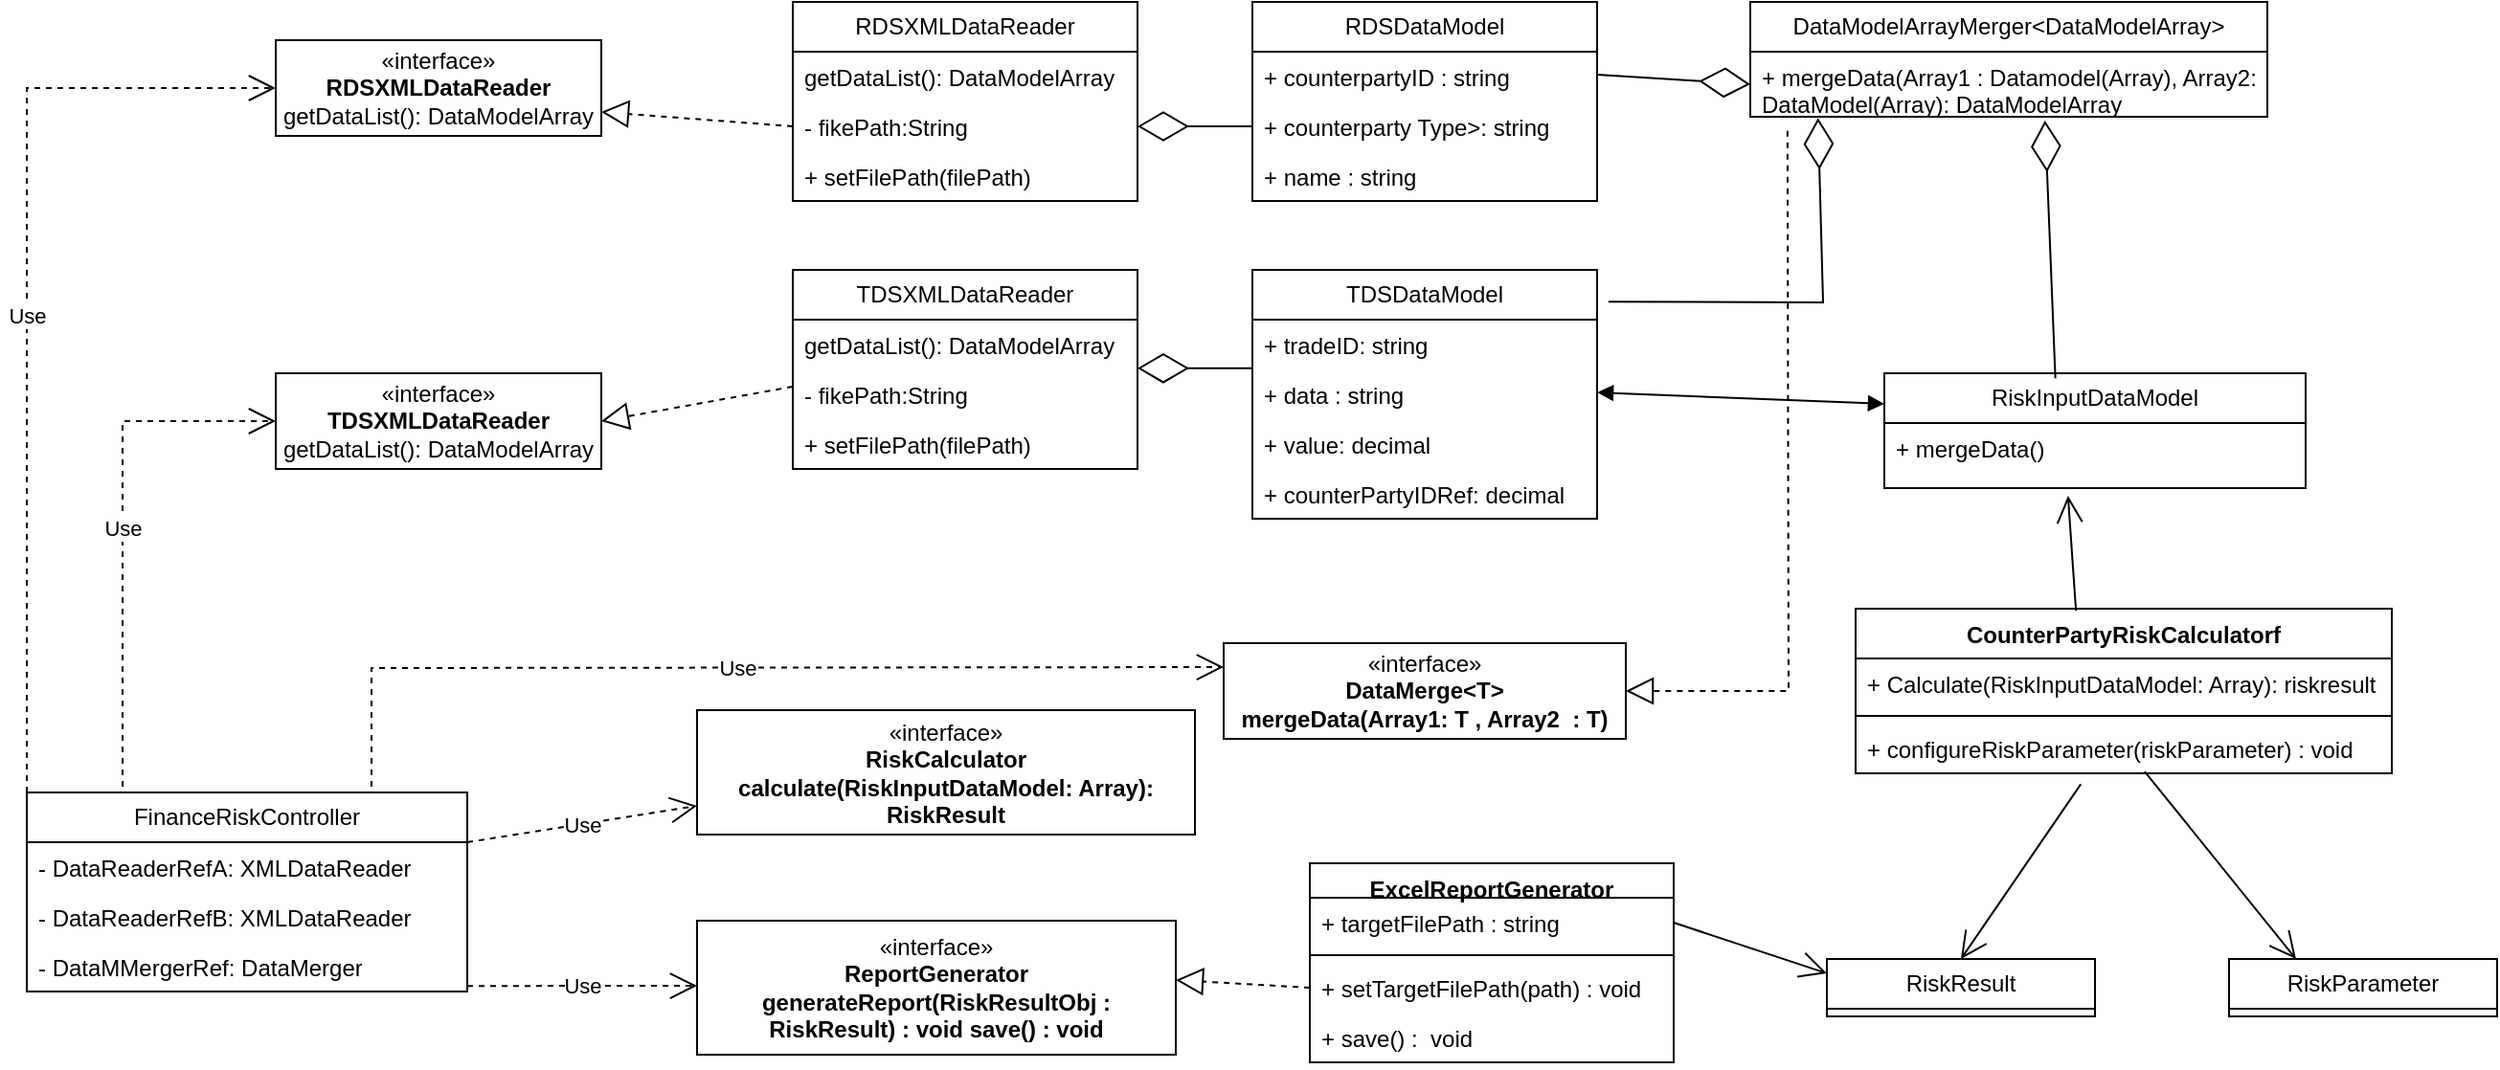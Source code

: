 <mxfile version="22.1.18" type="device">
  <diagram name="Page-1" id="-C8dvAMYWHzZJPdQv_td">
    <mxGraphModel dx="2715" dy="849" grid="1" gridSize="10" guides="1" tooltips="1" connect="1" arrows="1" fold="1" page="1" pageScale="1" pageWidth="850" pageHeight="1100" math="0" shadow="0">
      <root>
        <mxCell id="0" />
        <mxCell id="1" parent="0" />
        <mxCell id="hZjlSxXtdL9fzVWeHe0n-1" value="RDSXMLDataReader" style="swimlane;fontStyle=0;childLayout=stackLayout;horizontal=1;startSize=26;fillColor=none;horizontalStack=0;resizeParent=1;resizeParentMax=0;resizeLast=0;collapsible=1;marginBottom=0;whiteSpace=wrap;html=1;" parent="1" vertex="1">
          <mxGeometry x="350" y="190" width="180" height="104" as="geometry" />
        </mxCell>
        <mxCell id="hZjlSxXtdL9fzVWeHe0n-2" value="getDataList(): DataModelArray" style="text;strokeColor=none;fillColor=none;align=left;verticalAlign=top;spacingLeft=4;spacingRight=4;overflow=hidden;rotatable=0;points=[[0,0.5],[1,0.5]];portConstraint=eastwest;whiteSpace=wrap;html=1;" parent="hZjlSxXtdL9fzVWeHe0n-1" vertex="1">
          <mxGeometry y="26" width="180" height="26" as="geometry" />
        </mxCell>
        <mxCell id="hZjlSxXtdL9fzVWeHe0n-3" value="- fikePath:String" style="text;strokeColor=none;fillColor=none;align=left;verticalAlign=top;spacingLeft=4;spacingRight=4;overflow=hidden;rotatable=0;points=[[0,0.5],[1,0.5]];portConstraint=eastwest;whiteSpace=wrap;html=1;" parent="hZjlSxXtdL9fzVWeHe0n-1" vertex="1">
          <mxGeometry y="52" width="180" height="26" as="geometry" />
        </mxCell>
        <mxCell id="hZjlSxXtdL9fzVWeHe0n-4" value="+ setFilePath(filePath)" style="text;strokeColor=none;fillColor=none;align=left;verticalAlign=top;spacingLeft=4;spacingRight=4;overflow=hidden;rotatable=0;points=[[0,0.5],[1,0.5]];portConstraint=eastwest;whiteSpace=wrap;html=1;" parent="hZjlSxXtdL9fzVWeHe0n-1" vertex="1">
          <mxGeometry y="78" width="180" height="26" as="geometry" />
        </mxCell>
        <mxCell id="hZjlSxXtdL9fzVWeHe0n-5" value="TDSXMLDataReader" style="swimlane;fontStyle=0;childLayout=stackLayout;horizontal=1;startSize=26;fillColor=none;horizontalStack=0;resizeParent=1;resizeParentMax=0;resizeLast=0;collapsible=1;marginBottom=0;whiteSpace=wrap;html=1;" parent="1" vertex="1">
          <mxGeometry x="350" y="330" width="180" height="104" as="geometry" />
        </mxCell>
        <mxCell id="hZjlSxXtdL9fzVWeHe0n-6" value="getDataList(): DataModelArray" style="text;strokeColor=none;fillColor=none;align=left;verticalAlign=top;spacingLeft=4;spacingRight=4;overflow=hidden;rotatable=0;points=[[0,0.5],[1,0.5]];portConstraint=eastwest;whiteSpace=wrap;html=1;" parent="hZjlSxXtdL9fzVWeHe0n-5" vertex="1">
          <mxGeometry y="26" width="180" height="26" as="geometry" />
        </mxCell>
        <mxCell id="hZjlSxXtdL9fzVWeHe0n-7" value="- fikePath:String" style="text;strokeColor=none;fillColor=none;align=left;verticalAlign=top;spacingLeft=4;spacingRight=4;overflow=hidden;rotatable=0;points=[[0,0.5],[1,0.5]];portConstraint=eastwest;whiteSpace=wrap;html=1;" parent="hZjlSxXtdL9fzVWeHe0n-5" vertex="1">
          <mxGeometry y="52" width="180" height="26" as="geometry" />
        </mxCell>
        <mxCell id="hZjlSxXtdL9fzVWeHe0n-8" value="+ setFilePath(filePath)" style="text;strokeColor=none;fillColor=none;align=left;verticalAlign=top;spacingLeft=4;spacingRight=4;overflow=hidden;rotatable=0;points=[[0,0.5],[1,0.5]];portConstraint=eastwest;whiteSpace=wrap;html=1;" parent="hZjlSxXtdL9fzVWeHe0n-5" vertex="1">
          <mxGeometry y="78" width="180" height="26" as="geometry" />
        </mxCell>
        <mxCell id="hZjlSxXtdL9fzVWeHe0n-9" value="RDSDataModel" style="swimlane;fontStyle=0;childLayout=stackLayout;horizontal=1;startSize=26;fillColor=none;horizontalStack=0;resizeParent=1;resizeParentMax=0;resizeLast=0;collapsible=1;marginBottom=0;whiteSpace=wrap;html=1;" parent="1" vertex="1">
          <mxGeometry x="590" y="190" width="180" height="104" as="geometry" />
        </mxCell>
        <mxCell id="hZjlSxXtdL9fzVWeHe0n-10" value="+ counterpartyID : string" style="text;strokeColor=none;fillColor=none;align=left;verticalAlign=top;spacingLeft=4;spacingRight=4;overflow=hidden;rotatable=0;points=[[0,0.5],[1,0.5]];portConstraint=eastwest;whiteSpace=wrap;html=1;" parent="hZjlSxXtdL9fzVWeHe0n-9" vertex="1">
          <mxGeometry y="26" width="180" height="26" as="geometry" />
        </mxCell>
        <mxCell id="hZjlSxXtdL9fzVWeHe0n-11" value="+ counterparty Type&amp;gt;: string" style="text;strokeColor=none;fillColor=none;align=left;verticalAlign=top;spacingLeft=4;spacingRight=4;overflow=hidden;rotatable=0;points=[[0,0.5],[1,0.5]];portConstraint=eastwest;whiteSpace=wrap;html=1;" parent="hZjlSxXtdL9fzVWeHe0n-9" vertex="1">
          <mxGeometry y="52" width="180" height="26" as="geometry" />
        </mxCell>
        <mxCell id="hZjlSxXtdL9fzVWeHe0n-12" value="+ name : string" style="text;strokeColor=none;fillColor=none;align=left;verticalAlign=top;spacingLeft=4;spacingRight=4;overflow=hidden;rotatable=0;points=[[0,0.5],[1,0.5]];portConstraint=eastwest;whiteSpace=wrap;html=1;" parent="hZjlSxXtdL9fzVWeHe0n-9" vertex="1">
          <mxGeometry y="78" width="180" height="26" as="geometry" />
        </mxCell>
        <mxCell id="hZjlSxXtdL9fzVWeHe0n-13" value="TDSDataModel" style="swimlane;fontStyle=0;childLayout=stackLayout;horizontal=1;startSize=26;fillColor=none;horizontalStack=0;resizeParent=1;resizeParentMax=0;resizeLast=0;collapsible=1;marginBottom=0;whiteSpace=wrap;html=1;" parent="1" vertex="1">
          <mxGeometry x="590" y="330" width="180" height="130" as="geometry" />
        </mxCell>
        <mxCell id="hZjlSxXtdL9fzVWeHe0n-14" value="+ tradeID: string" style="text;strokeColor=none;fillColor=none;align=left;verticalAlign=top;spacingLeft=4;spacingRight=4;overflow=hidden;rotatable=0;points=[[0,0.5],[1,0.5]];portConstraint=eastwest;whiteSpace=wrap;html=1;" parent="hZjlSxXtdL9fzVWeHe0n-13" vertex="1">
          <mxGeometry y="26" width="180" height="26" as="geometry" />
        </mxCell>
        <mxCell id="hZjlSxXtdL9fzVWeHe0n-15" value="+ data : string" style="text;strokeColor=none;fillColor=none;align=left;verticalAlign=top;spacingLeft=4;spacingRight=4;overflow=hidden;rotatable=0;points=[[0,0.5],[1,0.5]];portConstraint=eastwest;whiteSpace=wrap;html=1;" parent="hZjlSxXtdL9fzVWeHe0n-13" vertex="1">
          <mxGeometry y="52" width="180" height="26" as="geometry" />
        </mxCell>
        <mxCell id="hZjlSxXtdL9fzVWeHe0n-16" value="+ value: decimal" style="text;strokeColor=none;fillColor=none;align=left;verticalAlign=top;spacingLeft=4;spacingRight=4;overflow=hidden;rotatable=0;points=[[0,0.5],[1,0.5]];portConstraint=eastwest;whiteSpace=wrap;html=1;" parent="hZjlSxXtdL9fzVWeHe0n-13" vertex="1">
          <mxGeometry y="78" width="180" height="26" as="geometry" />
        </mxCell>
        <mxCell id="hZjlSxXtdL9fzVWeHe0n-17" value="+ counterPartyIDRef: decimal" style="text;strokeColor=none;fillColor=none;align=left;verticalAlign=top;spacingLeft=4;spacingRight=4;overflow=hidden;rotatable=0;points=[[0,0.5],[1,0.5]];portConstraint=eastwest;whiteSpace=wrap;html=1;" parent="hZjlSxXtdL9fzVWeHe0n-13" vertex="1">
          <mxGeometry y="104" width="180" height="26" as="geometry" />
        </mxCell>
        <mxCell id="hZjlSxXtdL9fzVWeHe0n-18" value="DataModelArrayMerger&amp;lt;DataModelArray&amp;gt;" style="swimlane;fontStyle=0;childLayout=stackLayout;horizontal=1;startSize=26;fillColor=none;horizontalStack=0;resizeParent=1;resizeParentMax=0;resizeLast=0;collapsible=1;marginBottom=0;whiteSpace=wrap;html=1;" parent="1" vertex="1">
          <mxGeometry x="850" y="190" width="270" height="60" as="geometry" />
        </mxCell>
        <mxCell id="Agr9dnHDOEmXSUesJiSA-15" value="" style="endArrow=diamondThin;endFill=0;endSize=24;html=1;rounded=0;entryX=0;entryY=0.5;entryDx=0;entryDy=0;" edge="1" parent="hZjlSxXtdL9fzVWeHe0n-18" target="hZjlSxXtdL9fzVWeHe0n-19">
          <mxGeometry width="160" relative="1" as="geometry">
            <mxPoint x="-80" y="38" as="sourcePoint" />
            <mxPoint x="10" y="38" as="targetPoint" />
          </mxGeometry>
        </mxCell>
        <mxCell id="hZjlSxXtdL9fzVWeHe0n-19" value="+ mergeData(Array1 : Datamodel(Array), Array2: DataModel(Array): DataModelArray" style="text;strokeColor=none;fillColor=none;align=left;verticalAlign=top;spacingLeft=4;spacingRight=4;overflow=hidden;rotatable=0;points=[[0,0.5],[1,0.5]];portConstraint=eastwest;whiteSpace=wrap;html=1;" parent="hZjlSxXtdL9fzVWeHe0n-18" vertex="1">
          <mxGeometry y="26" width="270" height="34" as="geometry" />
        </mxCell>
        <mxCell id="hZjlSxXtdL9fzVWeHe0n-22" value="RiskInputDataModel" style="swimlane;fontStyle=0;childLayout=stackLayout;horizontal=1;startSize=26;fillColor=none;horizontalStack=0;resizeParent=1;resizeParentMax=0;resizeLast=0;collapsible=1;marginBottom=0;whiteSpace=wrap;html=1;" parent="1" vertex="1">
          <mxGeometry x="920" y="384" width="220" height="60" as="geometry" />
        </mxCell>
        <mxCell id="hZjlSxXtdL9fzVWeHe0n-23" value="+ mergeData()" style="text;strokeColor=none;fillColor=none;align=left;verticalAlign=top;spacingLeft=4;spacingRight=4;overflow=hidden;rotatable=0;points=[[0,0.5],[1,0.5]];portConstraint=eastwest;whiteSpace=wrap;html=1;" parent="hZjlSxXtdL9fzVWeHe0n-22" vertex="1">
          <mxGeometry y="26" width="220" height="34" as="geometry" />
        </mxCell>
        <mxCell id="hZjlSxXtdL9fzVWeHe0n-24" value="CounterPartyRiskCalculatorf" style="swimlane;fontStyle=1;align=center;verticalAlign=top;childLayout=stackLayout;horizontal=1;startSize=26;horizontalStack=0;resizeParent=1;resizeParentMax=0;resizeLast=0;collapsible=1;marginBottom=0;whiteSpace=wrap;html=1;" parent="1" vertex="1">
          <mxGeometry x="905" y="507" width="280" height="86" as="geometry" />
        </mxCell>
        <mxCell id="hZjlSxXtdL9fzVWeHe0n-25" value="+ Calculate(RiskInputDataModel: Array): riskresult" style="text;strokeColor=none;fillColor=none;align=left;verticalAlign=top;spacingLeft=4;spacingRight=4;overflow=hidden;rotatable=0;points=[[0,0.5],[1,0.5]];portConstraint=eastwest;whiteSpace=wrap;html=1;" parent="hZjlSxXtdL9fzVWeHe0n-24" vertex="1">
          <mxGeometry y="26" width="280" height="26" as="geometry" />
        </mxCell>
        <mxCell id="hZjlSxXtdL9fzVWeHe0n-26" value="" style="line;strokeWidth=1;fillColor=none;align=left;verticalAlign=middle;spacingTop=-1;spacingLeft=3;spacingRight=3;rotatable=0;labelPosition=right;points=[];portConstraint=eastwest;strokeColor=inherit;" parent="hZjlSxXtdL9fzVWeHe0n-24" vertex="1">
          <mxGeometry y="52" width="280" height="8" as="geometry" />
        </mxCell>
        <mxCell id="hZjlSxXtdL9fzVWeHe0n-27" value="+ configureRiskParameter(riskParameter) : void" style="text;strokeColor=none;fillColor=none;align=left;verticalAlign=top;spacingLeft=4;spacingRight=4;overflow=hidden;rotatable=0;points=[[0,0.5],[1,0.5]];portConstraint=eastwest;whiteSpace=wrap;html=1;" parent="hZjlSxXtdL9fzVWeHe0n-24" vertex="1">
          <mxGeometry y="60" width="280" height="26" as="geometry" />
        </mxCell>
        <mxCell id="hZjlSxXtdL9fzVWeHe0n-28" value="RiskResult" style="swimlane;fontStyle=0;childLayout=stackLayout;horizontal=1;startSize=26;fillColor=none;horizontalStack=0;resizeParent=1;resizeParentMax=0;resizeLast=0;collapsible=1;marginBottom=0;whiteSpace=wrap;html=1;" parent="1" vertex="1">
          <mxGeometry x="890" y="690" width="140" height="30" as="geometry" />
        </mxCell>
        <mxCell id="hZjlSxXtdL9fzVWeHe0n-32" value="RiskParameter" style="swimlane;fontStyle=0;childLayout=stackLayout;horizontal=1;startSize=26;fillColor=none;horizontalStack=0;resizeParent=1;resizeParentMax=0;resizeLast=0;collapsible=1;marginBottom=0;whiteSpace=wrap;html=1;" parent="1" vertex="1">
          <mxGeometry x="1100" y="690" width="140" height="30" as="geometry" />
        </mxCell>
        <mxCell id="hZjlSxXtdL9fzVWeHe0n-33" value="ExcelReportGenerator" style="swimlane;fontStyle=1;align=center;verticalAlign=top;childLayout=stackLayout;horizontal=1;startSize=18;horizontalStack=0;resizeParent=1;resizeParentMax=0;resizeLast=0;collapsible=1;marginBottom=0;whiteSpace=wrap;html=1;" parent="1" vertex="1">
          <mxGeometry x="620" y="640" width="190" height="104" as="geometry" />
        </mxCell>
        <mxCell id="hZjlSxXtdL9fzVWeHe0n-34" value="+ targetFilePath : string" style="text;strokeColor=none;fillColor=none;align=left;verticalAlign=top;spacingLeft=4;spacingRight=4;overflow=hidden;rotatable=0;points=[[0,0.5],[1,0.5]];portConstraint=eastwest;whiteSpace=wrap;html=1;" parent="hZjlSxXtdL9fzVWeHe0n-33" vertex="1">
          <mxGeometry y="18" width="190" height="26" as="geometry" />
        </mxCell>
        <mxCell id="hZjlSxXtdL9fzVWeHe0n-35" value="" style="line;strokeWidth=1;fillColor=none;align=left;verticalAlign=middle;spacingTop=-1;spacingLeft=3;spacingRight=3;rotatable=0;labelPosition=right;points=[];portConstraint=eastwest;strokeColor=inherit;" parent="hZjlSxXtdL9fzVWeHe0n-33" vertex="1">
          <mxGeometry y="44" width="190" height="8" as="geometry" />
        </mxCell>
        <mxCell id="hZjlSxXtdL9fzVWeHe0n-36" value="+ setTargetFilePath(path) : void" style="text;strokeColor=none;fillColor=none;align=left;verticalAlign=top;spacingLeft=4;spacingRight=4;overflow=hidden;rotatable=0;points=[[0,0.5],[1,0.5]];portConstraint=eastwest;whiteSpace=wrap;html=1;" parent="hZjlSxXtdL9fzVWeHe0n-33" vertex="1">
          <mxGeometry y="52" width="190" height="26" as="geometry" />
        </mxCell>
        <mxCell id="hZjlSxXtdL9fzVWeHe0n-37" value="+ save() :&amp;nbsp; void" style="text;strokeColor=none;fillColor=none;align=left;verticalAlign=top;spacingLeft=4;spacingRight=4;overflow=hidden;rotatable=0;points=[[0,0.5],[1,0.5]];portConstraint=eastwest;whiteSpace=wrap;html=1;" parent="hZjlSxXtdL9fzVWeHe0n-33" vertex="1">
          <mxGeometry y="78" width="190" height="26" as="geometry" />
        </mxCell>
        <mxCell id="hZjlSxXtdL9fzVWeHe0n-38" value="«interface»&lt;br&gt;&lt;b&gt;DataMerge&amp;lt;T&amp;gt;&lt;br&gt;mergeData(Array1: T , Array2&amp;nbsp; : T)&lt;br&gt;&lt;/b&gt;" style="html=1;whiteSpace=wrap;" parent="1" vertex="1">
          <mxGeometry x="575" y="525" width="210" height="50" as="geometry" />
        </mxCell>
        <mxCell id="hZjlSxXtdL9fzVWeHe0n-39" value="«interface»&lt;br&gt;&lt;b&gt;RiskCalculator&lt;br&gt;calculate(RiskInputDataModel: Array):&lt;br&gt;RiskResult&lt;br&gt;&lt;/b&gt;" style="html=1;whiteSpace=wrap;" parent="1" vertex="1">
          <mxGeometry x="300" y="560" width="260" height="65" as="geometry" />
        </mxCell>
        <mxCell id="hZjlSxXtdL9fzVWeHe0n-40" value="«interface»&lt;br&gt;&lt;b&gt;ReportGenerator&lt;br&gt;generateReport(RiskResultObj : RiskResult) : void save() : void&lt;br&gt;&lt;/b&gt;" style="html=1;whiteSpace=wrap;" parent="1" vertex="1">
          <mxGeometry x="300" y="670" width="250" height="70" as="geometry" />
        </mxCell>
        <mxCell id="hZjlSxXtdL9fzVWeHe0n-41" value="«interface»&lt;br&gt;&lt;b&gt;RDSXMLDataReader&lt;br&gt;&lt;/b&gt;getDataList(): DataModelArray" style="html=1;whiteSpace=wrap;" parent="1" vertex="1">
          <mxGeometry x="80" y="210" width="170" height="50" as="geometry" />
        </mxCell>
        <mxCell id="hZjlSxXtdL9fzVWeHe0n-43" value="FinanceRiskController" style="swimlane;fontStyle=0;childLayout=stackLayout;horizontal=1;startSize=26;fillColor=none;horizontalStack=0;resizeParent=1;resizeParentMax=0;resizeLast=0;collapsible=1;marginBottom=0;whiteSpace=wrap;html=1;" parent="1" vertex="1">
          <mxGeometry x="-50" y="603" width="230" height="104" as="geometry" />
        </mxCell>
        <mxCell id="hZjlSxXtdL9fzVWeHe0n-44" value="- DataReaderRefA: XMLDataReader" style="text;strokeColor=none;fillColor=none;align=left;verticalAlign=top;spacingLeft=4;spacingRight=4;overflow=hidden;rotatable=0;points=[[0,0.5],[1,0.5]];portConstraint=eastwest;whiteSpace=wrap;html=1;" parent="hZjlSxXtdL9fzVWeHe0n-43" vertex="1">
          <mxGeometry y="26" width="230" height="26" as="geometry" />
        </mxCell>
        <mxCell id="hZjlSxXtdL9fzVWeHe0n-45" value="- DataReaderRefB: XMLDataReader" style="text;strokeColor=none;fillColor=none;align=left;verticalAlign=top;spacingLeft=4;spacingRight=4;overflow=hidden;rotatable=0;points=[[0,0.5],[1,0.5]];portConstraint=eastwest;whiteSpace=wrap;html=1;" parent="hZjlSxXtdL9fzVWeHe0n-43" vertex="1">
          <mxGeometry y="52" width="230" height="26" as="geometry" />
        </mxCell>
        <mxCell id="hZjlSxXtdL9fzVWeHe0n-46" value="- DataMMergerRef: DataMerger" style="text;strokeColor=none;fillColor=none;align=left;verticalAlign=top;spacingLeft=4;spacingRight=4;overflow=hidden;rotatable=0;points=[[0,0.5],[1,0.5]];portConstraint=eastwest;whiteSpace=wrap;html=1;" parent="hZjlSxXtdL9fzVWeHe0n-43" vertex="1">
          <mxGeometry y="78" width="230" height="26" as="geometry" />
        </mxCell>
        <mxCell id="hZjlSxXtdL9fzVWeHe0n-47" value="" style="endArrow=diamondThin;endFill=0;endSize=24;html=1;rounded=0;entryX=1;entryY=0.5;entryDx=0;entryDy=0;exitX=0;exitY=0.5;exitDx=0;exitDy=0;" parent="1" source="hZjlSxXtdL9fzVWeHe0n-11" target="hZjlSxXtdL9fzVWeHe0n-3" edge="1">
          <mxGeometry width="160" relative="1" as="geometry">
            <mxPoint x="470" y="430" as="sourcePoint" />
            <mxPoint x="560" y="430" as="targetPoint" />
          </mxGeometry>
        </mxCell>
        <mxCell id="hZjlSxXtdL9fzVWeHe0n-48" value="" style="endArrow=diamondThin;endFill=0;endSize=24;html=1;rounded=0;entryX=1;entryY=0.5;entryDx=0;entryDy=0;exitX=0;exitY=0.5;exitDx=0;exitDy=0;" parent="1" edge="1">
          <mxGeometry width="160" relative="1" as="geometry">
            <mxPoint x="590" y="381.38" as="sourcePoint" />
            <mxPoint x="530" y="381.38" as="targetPoint" />
          </mxGeometry>
        </mxCell>
        <mxCell id="Agr9dnHDOEmXSUesJiSA-4" value="Use" style="endArrow=open;endSize=12;dashed=1;html=1;rounded=0;entryX=0;entryY=0.5;entryDx=0;entryDy=0;exitX=0;exitY=0;exitDx=0;exitDy=0;" edge="1" parent="1" source="hZjlSxXtdL9fzVWeHe0n-43" target="hZjlSxXtdL9fzVWeHe0n-41">
          <mxGeometry width="160" relative="1" as="geometry">
            <mxPoint x="30" y="403.09" as="sourcePoint" />
            <mxPoint x="30" y="230" as="targetPoint" />
            <Array as="points">
              <mxPoint x="-50" y="235" />
            </Array>
          </mxGeometry>
        </mxCell>
        <mxCell id="Agr9dnHDOEmXSUesJiSA-6" value="«interface»&lt;br&gt;&lt;b&gt;TDSXMLDataReader&lt;br&gt;&lt;/b&gt;getDataList(): DataModelArray" style="html=1;whiteSpace=wrap;" vertex="1" parent="1">
          <mxGeometry x="80" y="384" width="170" height="50" as="geometry" />
        </mxCell>
        <mxCell id="Agr9dnHDOEmXSUesJiSA-7" value="Use" style="endArrow=open;endSize=12;dashed=1;html=1;rounded=0;entryX=0;entryY=0.5;entryDx=0;entryDy=0;" edge="1" parent="1" target="Agr9dnHDOEmXSUesJiSA-6">
          <mxGeometry width="160" relative="1" as="geometry">
            <mxPoint y="600" as="sourcePoint" />
            <mxPoint x="90" y="245" as="targetPoint" />
            <Array as="points">
              <mxPoint y="409" />
            </Array>
          </mxGeometry>
        </mxCell>
        <mxCell id="Agr9dnHDOEmXSUesJiSA-8" value="Use" style="endArrow=open;endSize=12;dashed=1;html=1;rounded=0;exitX=1;exitY=0.25;exitDx=0;exitDy=0;" edge="1" parent="1" source="hZjlSxXtdL9fzVWeHe0n-43">
          <mxGeometry width="160" relative="1" as="geometry">
            <mxPoint x="140" y="610" as="sourcePoint" />
            <mxPoint x="300" y="610" as="targetPoint" />
          </mxGeometry>
        </mxCell>
        <mxCell id="Agr9dnHDOEmXSUesJiSA-9" value="Use" style="endArrow=open;endSize=12;dashed=1;html=1;rounded=0;" edge="1" parent="1">
          <mxGeometry width="160" relative="1" as="geometry">
            <mxPoint x="180" y="704.09" as="sourcePoint" />
            <mxPoint x="300" y="704" as="targetPoint" />
          </mxGeometry>
        </mxCell>
        <mxCell id="Agr9dnHDOEmXSUesJiSA-12" value="" style="endArrow=block;dashed=1;endFill=0;endSize=12;html=1;rounded=0;entryX=1;entryY=0.75;entryDx=0;entryDy=0;exitX=0;exitY=0.5;exitDx=0;exitDy=0;" edge="1" parent="1" source="hZjlSxXtdL9fzVWeHe0n-3" target="hZjlSxXtdL9fzVWeHe0n-41">
          <mxGeometry width="160" relative="1" as="geometry">
            <mxPoint x="160" y="300" as="sourcePoint" />
            <mxPoint x="320" y="300" as="targetPoint" />
          </mxGeometry>
        </mxCell>
        <mxCell id="Agr9dnHDOEmXSUesJiSA-13" value="" style="endArrow=block;dashed=1;endFill=0;endSize=12;html=1;rounded=0;entryX=1;entryY=0.5;entryDx=0;entryDy=0;exitX=0;exitY=0.5;exitDx=0;exitDy=0;" edge="1" parent="1" target="Agr9dnHDOEmXSUesJiSA-6">
          <mxGeometry width="160" relative="1" as="geometry">
            <mxPoint x="350" y="391" as="sourcePoint" />
            <mxPoint x="250" y="384" as="targetPoint" />
          </mxGeometry>
        </mxCell>
        <mxCell id="Agr9dnHDOEmXSUesJiSA-14" value="Use" style="endArrow=open;endSize=12;dashed=1;html=1;rounded=0;entryX=0;entryY=0.25;entryDx=0;entryDy=0;" edge="1" parent="1" target="hZjlSxXtdL9fzVWeHe0n-38">
          <mxGeometry width="160" relative="1" as="geometry">
            <mxPoint x="130" y="600" as="sourcePoint" />
            <mxPoint x="470" y="540" as="targetPoint" />
            <Array as="points">
              <mxPoint x="130" y="538" />
            </Array>
          </mxGeometry>
        </mxCell>
        <mxCell id="Agr9dnHDOEmXSUesJiSA-16" value="" style="endArrow=diamondThin;endFill=0;endSize=24;html=1;rounded=0;entryX=0.131;entryY=1.02;entryDx=0;entryDy=0;entryPerimeter=0;exitX=1.033;exitY=0.128;exitDx=0;exitDy=0;exitPerimeter=0;" edge="1" parent="1" source="hZjlSxXtdL9fzVWeHe0n-13" target="hZjlSxXtdL9fzVWeHe0n-19">
          <mxGeometry width="160" relative="1" as="geometry">
            <mxPoint x="770" y="392.5" as="sourcePoint" />
            <mxPoint x="840" y="393" as="targetPoint" />
            <Array as="points">
              <mxPoint x="888" y="347" />
            </Array>
          </mxGeometry>
        </mxCell>
        <mxCell id="Agr9dnHDOEmXSUesJiSA-17" value="" style="endArrow=diamondThin;endFill=0;endSize=24;html=1;rounded=0;exitX=0.406;exitY=0.044;exitDx=0;exitDy=0;exitPerimeter=0;entryX=0.57;entryY=1.059;entryDx=0;entryDy=0;entryPerimeter=0;" edge="1" parent="1" source="hZjlSxXtdL9fzVWeHe0n-22" target="hZjlSxXtdL9fzVWeHe0n-19">
          <mxGeometry width="160" relative="1" as="geometry">
            <mxPoint x="940" y="310" as="sourcePoint" />
            <mxPoint x="1009" y="233" as="targetPoint" />
          </mxGeometry>
        </mxCell>
        <mxCell id="Agr9dnHDOEmXSUesJiSA-18" value="" style="endArrow=block;dashed=1;endFill=0;endSize=12;html=1;rounded=0;entryX=1;entryY=0.5;entryDx=0;entryDy=0;exitX=0.072;exitY=1.216;exitDx=0;exitDy=0;exitPerimeter=0;" edge="1" parent="1" source="hZjlSxXtdL9fzVWeHe0n-19" target="hZjlSxXtdL9fzVWeHe0n-38">
          <mxGeometry width="160" relative="1" as="geometry">
            <mxPoint x="930" y="327" as="sourcePoint" />
            <mxPoint x="830" y="320" as="targetPoint" />
            <Array as="points">
              <mxPoint x="870" y="550" />
            </Array>
          </mxGeometry>
        </mxCell>
        <mxCell id="Agr9dnHDOEmXSUesJiSA-19" value="" style="endArrow=block;startArrow=block;endFill=1;startFill=1;html=1;rounded=0;" edge="1" parent="1">
          <mxGeometry width="160" relative="1" as="geometry">
            <mxPoint x="770" y="394" as="sourcePoint" />
            <mxPoint x="920" y="400" as="targetPoint" />
          </mxGeometry>
        </mxCell>
        <mxCell id="Agr9dnHDOEmXSUesJiSA-21" value="" style="endArrow=block;dashed=1;endFill=0;endSize=12;html=1;rounded=0;entryX=1;entryY=0.5;entryDx=0;entryDy=0;exitX=0;exitY=0.5;exitDx=0;exitDy=0;" edge="1" parent="1" source="hZjlSxXtdL9fzVWeHe0n-36">
          <mxGeometry width="160" relative="1" as="geometry">
            <mxPoint x="650" y="683" as="sourcePoint" />
            <mxPoint x="550" y="701" as="targetPoint" />
          </mxGeometry>
        </mxCell>
        <mxCell id="Agr9dnHDOEmXSUesJiSA-22" value="" style="endArrow=open;endFill=1;endSize=12;html=1;rounded=0;entryX=0.436;entryY=1.118;entryDx=0;entryDy=0;entryPerimeter=0;exitX=0.411;exitY=0.012;exitDx=0;exitDy=0;exitPerimeter=0;" edge="1" parent="1" source="hZjlSxXtdL9fzVWeHe0n-24" target="hZjlSxXtdL9fzVWeHe0n-23">
          <mxGeometry width="160" relative="1" as="geometry">
            <mxPoint x="990" y="500" as="sourcePoint" />
            <mxPoint x="1150" y="500" as="targetPoint" />
          </mxGeometry>
        </mxCell>
        <mxCell id="Agr9dnHDOEmXSUesJiSA-23" value="" style="endArrow=open;endFill=1;endSize=12;html=1;rounded=0;entryX=0.5;entryY=0;entryDx=0;entryDy=0;exitX=0.42;exitY=1.218;exitDx=0;exitDy=0;exitPerimeter=0;" edge="1" parent="1" source="hZjlSxXtdL9fzVWeHe0n-27" target="hZjlSxXtdL9fzVWeHe0n-28">
          <mxGeometry width="160" relative="1" as="geometry">
            <mxPoint x="840" y="630" as="sourcePoint" />
            <mxPoint x="1000" y="630" as="targetPoint" />
          </mxGeometry>
        </mxCell>
        <mxCell id="Agr9dnHDOEmXSUesJiSA-25" value="" style="endArrow=open;endFill=1;endSize=12;html=1;rounded=0;entryX=0.25;entryY=0;entryDx=0;entryDy=0;exitX=0.539;exitY=0.962;exitDx=0;exitDy=0;exitPerimeter=0;" edge="1" parent="1" source="hZjlSxXtdL9fzVWeHe0n-27" target="hZjlSxXtdL9fzVWeHe0n-32">
          <mxGeometry width="160" relative="1" as="geometry">
            <mxPoint x="1033" y="609" as="sourcePoint" />
            <mxPoint x="970" y="700" as="targetPoint" />
          </mxGeometry>
        </mxCell>
        <mxCell id="Agr9dnHDOEmXSUesJiSA-26" value="" style="endArrow=open;endFill=1;endSize=12;html=1;rounded=0;entryX=0;entryY=0.25;entryDx=0;entryDy=0;exitX=1;exitY=0.5;exitDx=0;exitDy=0;" edge="1" parent="1" source="hZjlSxXtdL9fzVWeHe0n-34" target="hZjlSxXtdL9fzVWeHe0n-28">
          <mxGeometry width="160" relative="1" as="geometry">
            <mxPoint x="905" y="625" as="sourcePoint" />
            <mxPoint x="842" y="716" as="targetPoint" />
          </mxGeometry>
        </mxCell>
      </root>
    </mxGraphModel>
  </diagram>
</mxfile>
